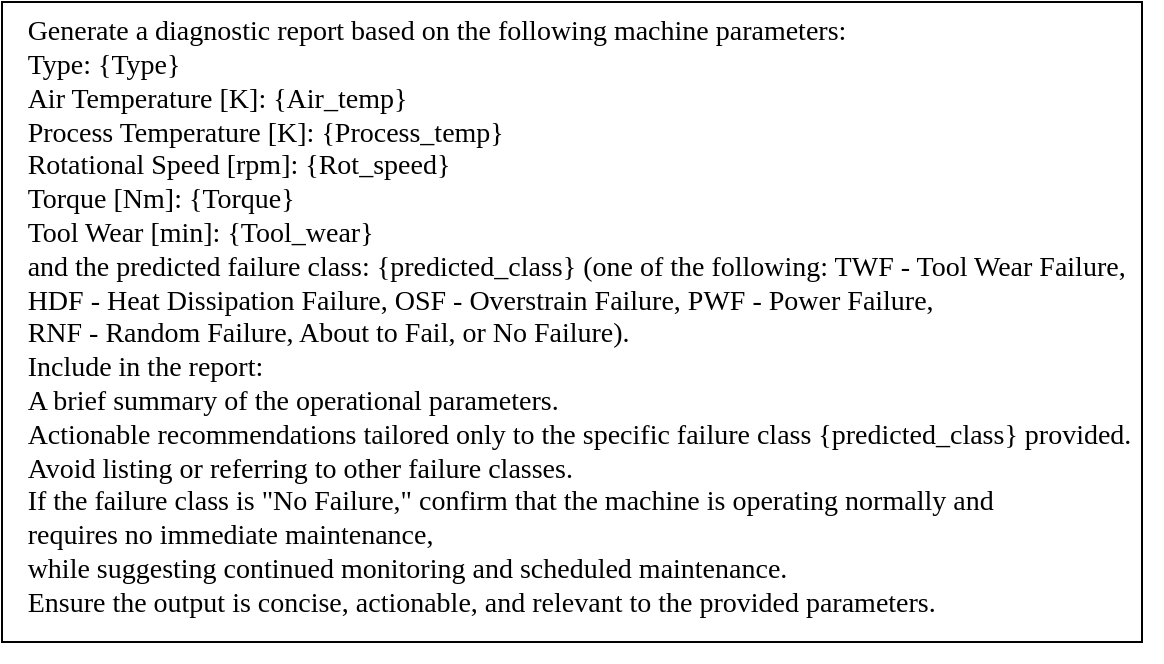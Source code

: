 <mxfile version="26.1.0">
  <diagram name="Page-1" id="j0nYGBhsGLEa1rXgDTK1">
    <mxGraphModel grid="1" page="1" gridSize="10" guides="1" tooltips="1" connect="1" arrows="1" fold="1" pageScale="1" pageWidth="1100" pageHeight="850" math="0" shadow="0">
      <root>
        <mxCell id="0" />
        <mxCell id="1" parent="0" />
        <mxCell id="EAoJHFaXhIzW7hSAXCme-13" value="" style="group" connectable="0" vertex="1" parent="1">
          <mxGeometry x="259.997" y="-590.0" width="580" height="330" as="geometry" />
        </mxCell>
        <mxCell id="EAoJHFaXhIzW7hSAXCme-12" value="" style="rounded=0;whiteSpace=wrap;html=1;" vertex="1" parent="EAoJHFaXhIzW7hSAXCme-13">
          <mxGeometry x="0.003" y="0.0" width="570" height="320" as="geometry" />
        </mxCell>
        <mxCell id="EAoJHFaXhIzW7hSAXCme-8" value="&lt;div style=&quot;text-align: justify;&quot;&gt;&lt;font face=&quot;Times New Roman&quot; style=&quot;font-size: 14px;&quot;&gt;Generate a diagnostic report based on the following machine parameters:&lt;/font&gt;&lt;/div&gt;&lt;div style=&quot;text-align: justify;&quot;&gt;&lt;font style=&quot;font-size: 14px;&quot; face=&quot;Times New Roman&quot;&gt;Type: {Type}&lt;/font&gt;&lt;/div&gt;&lt;div style=&quot;text-align: justify;&quot;&gt;&lt;font style=&quot;font-size: 14px;&quot; face=&quot;Times New Roman&quot;&gt;Air Temperature [K]: {Air_temp}&lt;/font&gt;&lt;/div&gt;&lt;div style=&quot;text-align: justify;&quot;&gt;&lt;font style=&quot;font-size: 14px;&quot; face=&quot;Times New Roman&quot;&gt;Process Temperature [K]: {Process_temp}&lt;/font&gt;&lt;/div&gt;&lt;div style=&quot;text-align: justify;&quot;&gt;&lt;font style=&quot;font-size: 14px;&quot; face=&quot;Times New Roman&quot;&gt;Rotational Speed [rpm]: {Rot_speed}&lt;/font&gt;&lt;/div&gt;&lt;div style=&quot;text-align: justify;&quot;&gt;&lt;font style=&quot;font-size: 14px;&quot; face=&quot;Times New Roman&quot;&gt;Torque [Nm]: {Torque}&lt;/font&gt;&lt;/div&gt;&lt;div style=&quot;text-align: justify;&quot;&gt;&lt;font style=&quot;font-size: 14px;&quot; face=&quot;Times New Roman&quot;&gt;Tool Wear [min]: {Tool_wear}&lt;/font&gt;&lt;/div&gt;&lt;div style=&quot;text-align: justify;&quot;&gt;&lt;font style=&quot;font-size: 14px;&quot; face=&quot;Times New Roman&quot;&gt;and the predicted failure class: {predicted_class} (one of the following: TWF - Tool Wear Failure,&amp;nbsp;&lt;/font&gt;&lt;/div&gt;&lt;div style=&quot;text-align: justify;&quot;&gt;&lt;font style=&quot;font-size: 14px;&quot; face=&quot;Times New Roman&quot;&gt;HDF - Heat Dissipation Failure,&amp;nbsp;&lt;span style=&quot;background-color: transparent; color: light-dark(rgb(0, 0, 0), rgb(255, 255, 255));&quot;&gt;OSF - Overstrain Failure, PWF - Power Failure,&amp;nbsp;&lt;/span&gt;&lt;/font&gt;&lt;/div&gt;&lt;div style=&quot;text-align: justify;&quot;&gt;&lt;span style=&quot;background-color: transparent; color: light-dark(rgb(0, 0, 0), rgb(255, 255, 255));&quot;&gt;&lt;font style=&quot;font-size: 14px;&quot; face=&quot;Times New Roman&quot;&gt;RNF - Random Failure, About to Fail, or No Failure).&amp;nbsp;&lt;/font&gt;&lt;/span&gt;&lt;/div&gt;&lt;div style=&quot;text-align: justify;&quot;&gt;&lt;font style=&quot;font-size: 14px;&quot; face=&quot;Times New Roman&quot;&gt;Include in the report:&lt;/font&gt;&lt;/div&gt;&lt;div style=&quot;text-align: justify;&quot;&gt;&lt;font style=&quot;font-size: 14px;&quot; face=&quot;Times New Roman&quot;&gt;A brief summary of the operational parameters.&lt;/font&gt;&lt;/div&gt;&lt;div style=&quot;text-align: justify;&quot;&gt;&lt;font style=&quot;font-size: 14px;&quot; face=&quot;Times New Roman&quot;&gt;Actionable recommendations tailored only to the specific failure class {predicted_class} provided.&amp;nbsp;&lt;/font&gt;&lt;/div&gt;&lt;div style=&quot;text-align: justify;&quot;&gt;&lt;font style=&quot;font-size: 14px;&quot; face=&quot;Times New Roman&quot;&gt;Avoid listing or referring to other failure classes.&lt;/font&gt;&lt;/div&gt;&lt;div style=&quot;text-align: justify;&quot;&gt;&lt;font style=&quot;font-size: 14px;&quot; face=&quot;Times New Roman&quot;&gt;If the failure class is &quot;No Failure,&quot; confirm that the machine is operating normally and&amp;nbsp;&lt;/font&gt;&lt;/div&gt;&lt;div style=&quot;text-align: justify;&quot;&gt;&lt;font style=&quot;font-size: 14px;&quot; face=&quot;Times New Roman&quot;&gt;requires no immediate maintenance,&amp;nbsp;&lt;/font&gt;&lt;/div&gt;&lt;div style=&quot;text-align: justify;&quot;&gt;&lt;font style=&quot;font-size: 14px;&quot; face=&quot;Times New Roman&quot;&gt;while suggesting continued monitoring and scheduled maintenance.&lt;/font&gt;&lt;/div&gt;&lt;div style=&quot;text-align: justify;&quot;&gt;&lt;font style=&quot;font-size: 14px;&quot; face=&quot;Times New Roman&quot;&gt;Ensure the output is concise, actionable, and relevant to the provided parameters.&lt;/font&gt;&lt;/div&gt;&lt;div style=&quot;text-align: justify;&quot;&gt;&lt;br style=&quot;text-wrap-mode: wrap;&quot;&gt;&lt;/div&gt;" style="text;html=1;align=center;verticalAlign=middle;resizable=0;points=[];autosize=1;strokeColor=none;fillColor=none;" vertex="1" parent="EAoJHFaXhIzW7hSAXCme-13">
          <mxGeometry width="580" height="330" as="geometry" />
        </mxCell>
      </root>
    </mxGraphModel>
  </diagram>
</mxfile>

